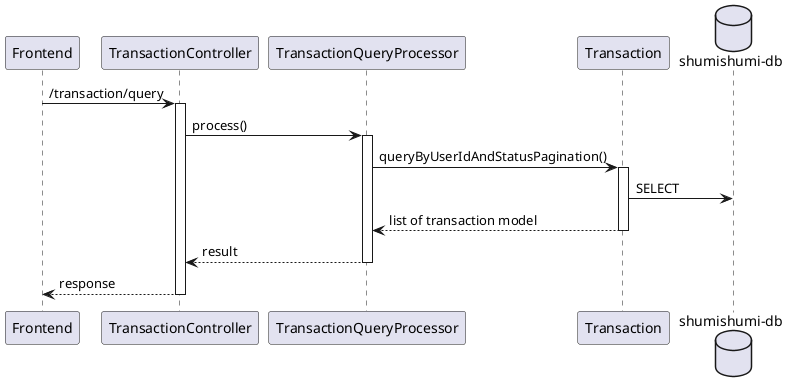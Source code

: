 @startuml query
participant "Frontend" as fe
participant "TransactionController" as tc

participant "TransactionQueryProcessor" as proc

participant "Transaction" as tm

database "shumishumi-db" as db

fe -> tc++ : /transaction/query
tc -> proc++: process()

proc -> tm++ : queryByUserIdAndStatusPagination()
tm -> db : SELECT
return list of transaction model

return result
return response

@enduml
